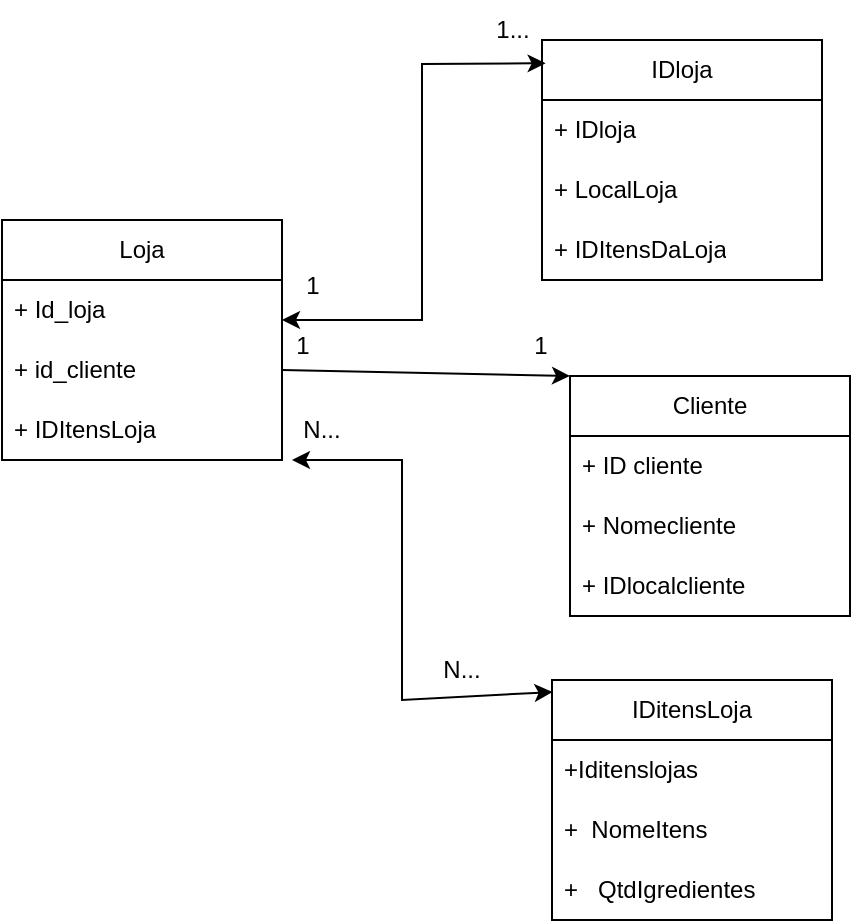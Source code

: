 <mxfile version="24.2.2" type="github">
  <diagram id="C5RBs43oDa-KdzZeNtuy" name="Page-1">
    <mxGraphModel dx="1113" dy="1737" grid="1" gridSize="10" guides="1" tooltips="1" connect="1" arrows="1" fold="1" page="1" pageScale="1" pageWidth="827" pageHeight="1169" math="0" shadow="0">
      <root>
        <mxCell id="WIyWlLk6GJQsqaUBKTNV-0" />
        <mxCell id="WIyWlLk6GJQsqaUBKTNV-1" parent="WIyWlLk6GJQsqaUBKTNV-0" />
        <mxCell id="dyLzZO5t9QuLnjJBDbbD-17" value="Loja" style="swimlane;fontStyle=0;childLayout=stackLayout;horizontal=1;startSize=30;horizontalStack=0;resizeParent=1;resizeParentMax=0;resizeLast=0;collapsible=1;marginBottom=0;whiteSpace=wrap;html=1;" vertex="1" parent="WIyWlLk6GJQsqaUBKTNV-1">
          <mxGeometry x="130" y="10" width="140" height="120" as="geometry">
            <mxRectangle x="130" y="10" width="60" height="30" as="alternateBounds" />
          </mxGeometry>
        </mxCell>
        <mxCell id="dyLzZO5t9QuLnjJBDbbD-18" value="+ Id_loja" style="text;strokeColor=none;fillColor=none;align=left;verticalAlign=middle;spacingLeft=4;spacingRight=4;overflow=hidden;points=[[0,0.5],[1,0.5]];portConstraint=eastwest;rotatable=0;whiteSpace=wrap;html=1;" vertex="1" parent="dyLzZO5t9QuLnjJBDbbD-17">
          <mxGeometry y="30" width="140" height="30" as="geometry" />
        </mxCell>
        <mxCell id="dyLzZO5t9QuLnjJBDbbD-19" value="+ id_cliente" style="text;strokeColor=none;fillColor=none;align=left;verticalAlign=middle;spacingLeft=4;spacingRight=4;overflow=hidden;points=[[0,0.5],[1,0.5]];portConstraint=eastwest;rotatable=0;whiteSpace=wrap;html=1;" vertex="1" parent="dyLzZO5t9QuLnjJBDbbD-17">
          <mxGeometry y="60" width="140" height="30" as="geometry" />
        </mxCell>
        <mxCell id="dyLzZO5t9QuLnjJBDbbD-20" value="+ ID&lt;span style=&quot;background-color: initial;&quot;&gt;ItensLoja&lt;/span&gt;" style="text;strokeColor=none;fillColor=none;align=left;verticalAlign=middle;spacingLeft=4;spacingRight=4;overflow=hidden;points=[[0,0.5],[1,0.5]];portConstraint=eastwest;rotatable=0;whiteSpace=wrap;html=1;" vertex="1" parent="dyLzZO5t9QuLnjJBDbbD-17">
          <mxGeometry y="90" width="140" height="30" as="geometry" />
        </mxCell>
        <mxCell id="dyLzZO5t9QuLnjJBDbbD-21" value="Cliente" style="swimlane;fontStyle=0;childLayout=stackLayout;horizontal=1;startSize=30;horizontalStack=0;resizeParent=1;resizeParentMax=0;resizeLast=0;collapsible=1;marginBottom=0;whiteSpace=wrap;html=1;" vertex="1" parent="WIyWlLk6GJQsqaUBKTNV-1">
          <mxGeometry x="414" y="88" width="140" height="120" as="geometry" />
        </mxCell>
        <mxCell id="dyLzZO5t9QuLnjJBDbbD-22" value="+ ID cliente" style="text;strokeColor=none;fillColor=none;align=left;verticalAlign=middle;spacingLeft=4;spacingRight=4;overflow=hidden;points=[[0,0.5],[1,0.5]];portConstraint=eastwest;rotatable=0;whiteSpace=wrap;html=1;" vertex="1" parent="dyLzZO5t9QuLnjJBDbbD-21">
          <mxGeometry y="30" width="140" height="30" as="geometry" />
        </mxCell>
        <mxCell id="dyLzZO5t9QuLnjJBDbbD-23" value="+ Nomecliente" style="text;strokeColor=none;fillColor=none;align=left;verticalAlign=middle;spacingLeft=4;spacingRight=4;overflow=hidden;points=[[0,0.5],[1,0.5]];portConstraint=eastwest;rotatable=0;whiteSpace=wrap;html=1;" vertex="1" parent="dyLzZO5t9QuLnjJBDbbD-21">
          <mxGeometry y="60" width="140" height="30" as="geometry" />
        </mxCell>
        <mxCell id="dyLzZO5t9QuLnjJBDbbD-24" value="+ IDlocalcliente" style="text;strokeColor=none;fillColor=none;align=left;verticalAlign=middle;spacingLeft=4;spacingRight=4;overflow=hidden;points=[[0,0.5],[1,0.5]];portConstraint=eastwest;rotatable=0;whiteSpace=wrap;html=1;" vertex="1" parent="dyLzZO5t9QuLnjJBDbbD-21">
          <mxGeometry y="90" width="140" height="30" as="geometry" />
        </mxCell>
        <mxCell id="dyLzZO5t9QuLnjJBDbbD-25" value="IDitensLoja" style="swimlane;fontStyle=0;childLayout=stackLayout;horizontal=1;startSize=30;horizontalStack=0;resizeParent=1;resizeParentMax=0;resizeLast=0;collapsible=1;marginBottom=0;whiteSpace=wrap;html=1;" vertex="1" parent="WIyWlLk6GJQsqaUBKTNV-1">
          <mxGeometry x="405" y="240" width="140" height="120" as="geometry" />
        </mxCell>
        <mxCell id="dyLzZO5t9QuLnjJBDbbD-26" value="+Iditenslojas" style="text;strokeColor=none;fillColor=none;align=left;verticalAlign=middle;spacingLeft=4;spacingRight=4;overflow=hidden;points=[[0,0.5],[1,0.5]];portConstraint=eastwest;rotatable=0;whiteSpace=wrap;html=1;" vertex="1" parent="dyLzZO5t9QuLnjJBDbbD-25">
          <mxGeometry y="30" width="140" height="30" as="geometry" />
        </mxCell>
        <mxCell id="dyLzZO5t9QuLnjJBDbbD-27" value="+&amp;nbsp; NomeItens" style="text;strokeColor=none;fillColor=none;align=left;verticalAlign=middle;spacingLeft=4;spacingRight=4;overflow=hidden;points=[[0,0.5],[1,0.5]];portConstraint=eastwest;rotatable=0;whiteSpace=wrap;html=1;" vertex="1" parent="dyLzZO5t9QuLnjJBDbbD-25">
          <mxGeometry y="60" width="140" height="30" as="geometry" />
        </mxCell>
        <mxCell id="dyLzZO5t9QuLnjJBDbbD-28" value="+&amp;nbsp; &amp;nbsp;QtdIgredientes" style="text;strokeColor=none;fillColor=none;align=left;verticalAlign=middle;spacingLeft=4;spacingRight=4;overflow=hidden;points=[[0,0.5],[1,0.5]];portConstraint=eastwest;rotatable=0;whiteSpace=wrap;html=1;" vertex="1" parent="dyLzZO5t9QuLnjJBDbbD-25">
          <mxGeometry y="90" width="140" height="30" as="geometry" />
        </mxCell>
        <mxCell id="dyLzZO5t9QuLnjJBDbbD-29" value="IDloja" style="swimlane;fontStyle=0;childLayout=stackLayout;horizontal=1;startSize=30;horizontalStack=0;resizeParent=1;resizeParentMax=0;resizeLast=0;collapsible=1;marginBottom=0;whiteSpace=wrap;html=1;" vertex="1" parent="WIyWlLk6GJQsqaUBKTNV-1">
          <mxGeometry x="400" y="-80" width="140" height="120" as="geometry" />
        </mxCell>
        <mxCell id="dyLzZO5t9QuLnjJBDbbD-30" value="+ IDloja" style="text;strokeColor=none;fillColor=none;align=left;verticalAlign=middle;spacingLeft=4;spacingRight=4;overflow=hidden;points=[[0,0.5],[1,0.5]];portConstraint=eastwest;rotatable=0;whiteSpace=wrap;html=1;" vertex="1" parent="dyLzZO5t9QuLnjJBDbbD-29">
          <mxGeometry y="30" width="140" height="30" as="geometry" />
        </mxCell>
        <mxCell id="dyLzZO5t9QuLnjJBDbbD-31" value="+ LocalLoja" style="text;strokeColor=none;fillColor=none;align=left;verticalAlign=middle;spacingLeft=4;spacingRight=4;overflow=hidden;points=[[0,0.5],[1,0.5]];portConstraint=eastwest;rotatable=0;whiteSpace=wrap;html=1;" vertex="1" parent="dyLzZO5t9QuLnjJBDbbD-29">
          <mxGeometry y="60" width="140" height="30" as="geometry" />
        </mxCell>
        <mxCell id="dyLzZO5t9QuLnjJBDbbD-32" value="+ IDItensDaLoja" style="text;strokeColor=none;fillColor=none;align=left;verticalAlign=middle;spacingLeft=4;spacingRight=4;overflow=hidden;points=[[0,0.5],[1,0.5]];portConstraint=eastwest;rotatable=0;whiteSpace=wrap;html=1;" vertex="1" parent="dyLzZO5t9QuLnjJBDbbD-29">
          <mxGeometry y="90" width="140" height="30" as="geometry" />
        </mxCell>
        <mxCell id="dyLzZO5t9QuLnjJBDbbD-33" value="" style="endArrow=classic;startArrow=classic;html=1;rounded=0;entryX=0.002;entryY=0.05;entryDx=0;entryDy=0;entryPerimeter=0;exitX=0.25;exitY=1;exitDx=0;exitDy=0;" edge="1" parent="WIyWlLk6GJQsqaUBKTNV-1" source="dyLzZO5t9QuLnjJBDbbD-35" target="dyLzZO5t9QuLnjJBDbbD-25">
          <mxGeometry width="50" height="50" relative="1" as="geometry">
            <mxPoint x="290" y="230" as="sourcePoint" />
            <mxPoint x="340" y="180" as="targetPoint" />
            <Array as="points">
              <mxPoint x="330" y="130" />
              <mxPoint x="330" y="250" />
            </Array>
          </mxGeometry>
        </mxCell>
        <mxCell id="dyLzZO5t9QuLnjJBDbbD-35" value="N..." style="text;html=1;align=center;verticalAlign=middle;whiteSpace=wrap;rounded=0;" vertex="1" parent="WIyWlLk6GJQsqaUBKTNV-1">
          <mxGeometry x="260" y="100" width="60" height="30" as="geometry" />
        </mxCell>
        <mxCell id="dyLzZO5t9QuLnjJBDbbD-36" value="N..." style="text;html=1;align=center;verticalAlign=middle;whiteSpace=wrap;rounded=0;" vertex="1" parent="WIyWlLk6GJQsqaUBKTNV-1">
          <mxGeometry x="330" y="220" width="60" height="30" as="geometry" />
        </mxCell>
        <mxCell id="dyLzZO5t9QuLnjJBDbbD-37" style="rounded=0;orthogonalLoop=1;jettySize=auto;html=1;exitX=1;exitY=0.5;exitDx=0;exitDy=0;entryX=0;entryY=0;entryDx=0;entryDy=0;" edge="1" parent="WIyWlLk6GJQsqaUBKTNV-1" source="dyLzZO5t9QuLnjJBDbbD-19" target="dyLzZO5t9QuLnjJBDbbD-21">
          <mxGeometry relative="1" as="geometry" />
        </mxCell>
        <mxCell id="dyLzZO5t9QuLnjJBDbbD-39" value="" style="endArrow=classic;startArrow=classic;html=1;rounded=0;entryX=0.013;entryY=0.097;entryDx=0;entryDy=0;entryPerimeter=0;" edge="1" parent="WIyWlLk6GJQsqaUBKTNV-1" target="dyLzZO5t9QuLnjJBDbbD-29">
          <mxGeometry width="50" height="50" relative="1" as="geometry">
            <mxPoint x="270" y="60" as="sourcePoint" />
            <mxPoint x="320" y="10" as="targetPoint" />
            <Array as="points">
              <mxPoint x="340" y="60" />
              <mxPoint x="340" y="-68" />
            </Array>
          </mxGeometry>
        </mxCell>
        <mxCell id="dyLzZO5t9QuLnjJBDbbD-41" style="edgeStyle=none;rounded=0;orthogonalLoop=1;jettySize=auto;html=1;exitX=0.25;exitY=0;exitDx=0;exitDy=0;" edge="1" parent="WIyWlLk6GJQsqaUBKTNV-1" source="dyLzZO5t9QuLnjJBDbbD-21" target="dyLzZO5t9QuLnjJBDbbD-21">
          <mxGeometry relative="1" as="geometry" />
        </mxCell>
        <mxCell id="dyLzZO5t9QuLnjJBDbbD-42" value="1" style="text;html=1;align=center;verticalAlign=middle;resizable=0;points=[];autosize=1;strokeColor=none;fillColor=none;" vertex="1" parent="WIyWlLk6GJQsqaUBKTNV-1">
          <mxGeometry x="265" y="58" width="30" height="30" as="geometry" />
        </mxCell>
        <mxCell id="dyLzZO5t9QuLnjJBDbbD-43" value="1" style="text;html=1;align=center;verticalAlign=middle;resizable=0;points=[];autosize=1;strokeColor=none;fillColor=none;" vertex="1" parent="WIyWlLk6GJQsqaUBKTNV-1">
          <mxGeometry x="384" y="58" width="30" height="30" as="geometry" />
        </mxCell>
        <mxCell id="dyLzZO5t9QuLnjJBDbbD-44" value="1" style="text;html=1;align=center;verticalAlign=middle;resizable=0;points=[];autosize=1;strokeColor=none;fillColor=none;" vertex="1" parent="WIyWlLk6GJQsqaUBKTNV-1">
          <mxGeometry x="270" y="28" width="30" height="30" as="geometry" />
        </mxCell>
        <mxCell id="dyLzZO5t9QuLnjJBDbbD-45" value="1..." style="text;html=1;align=center;verticalAlign=middle;resizable=0;points=[];autosize=1;strokeColor=none;fillColor=none;" vertex="1" parent="WIyWlLk6GJQsqaUBKTNV-1">
          <mxGeometry x="365" y="-100" width="40" height="30" as="geometry" />
        </mxCell>
      </root>
    </mxGraphModel>
  </diagram>
</mxfile>
